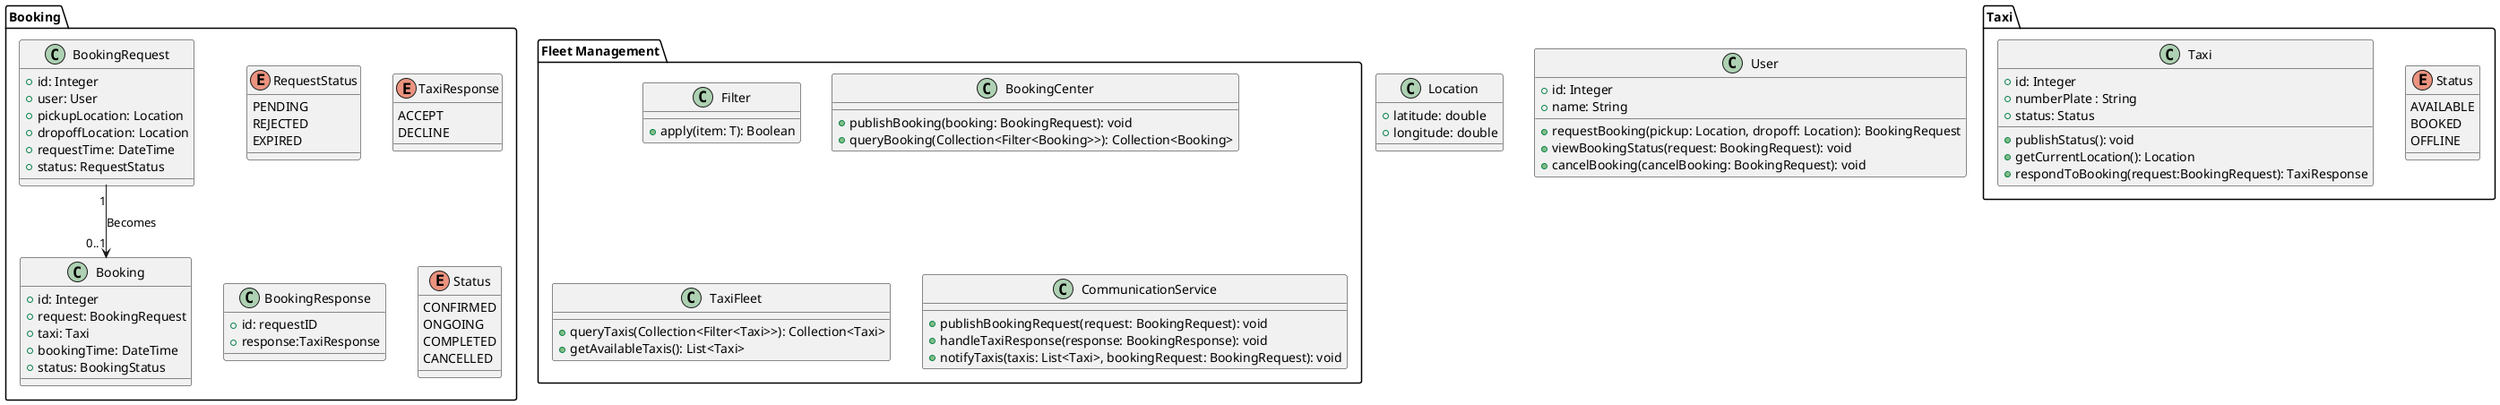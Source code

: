 @startuml classDigram

class Location {
    +latitude: double
    +longitude: double
}

class User {
    +id: Integer
    +name: String
    +requestBooking(pickup: Location, dropoff: Location): BookingRequest
    +viewBookingStatus(request: BookingRequest): void
    +cancelBooking(cancelBooking: BookingRequest): void
}

package "Booking"{

    enum RequestStatus {
        PENDING
        REJECTED
        EXPIRED
    }

    enum TaxiResponse {
        ACCEPT
        DECLINE
    }

    class BookingRequest {
        +id: Integer
        +user: User
        +pickupLocation: Location
        +dropoffLocation: Location
        +requestTime: DateTime
        +status: RequestStatus
    }

    class BookingResponse {
        +id: requestID
        +response:TaxiResponse
    }

    enum Status {
        CONFIRMED
        ONGOING
        COMPLETED
        CANCELLED
    }

    class Booking {
        +id: Integer
        +request: BookingRequest
        +taxi: Taxi
        +bookingTime: DateTime
        +status: BookingStatus
    }

    BookingRequest "1" --> "0..1" Booking : "Becomes"
}

package Taxi{
    enum Status {
        AVAILABLE
        BOOKED
        OFFLINE
    }

    class Taxi {
        +id: Integer
        +numberPlate : String
        +status: Status
        +publishStatus(): void
        +getCurrentLocation(): Location
        +respondToBooking(request:BookingRequest): TaxiResponse
    }
}

package "Fleet Management" {
    class Filter{
        +apply(item: T): Boolean
    }

    class BookingCenter {
        +publishBooking(booking: BookingRequest): void
        +queryBooking(Collection<Filter<Booking>>): Collection<Booking>
    }

    class TaxiFleet {
        +queryTaxis(Collection<Filter<Taxi>>): Collection<Taxi>
        +getAvailableTaxis(): List<Taxi>
    }

    class CommunicationService {
        +publishBookingRequest(request: BookingRequest): void
        +handleTaxiResponse(response: BookingResponse): void
        +notifyTaxis(taxis: List<Taxi>, bookingRequest: BookingRequest): void
    }
}

@enduml
